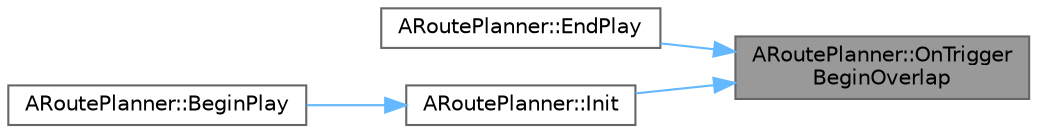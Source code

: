 digraph "ARoutePlanner::OnTriggerBeginOverlap"
{
 // INTERACTIVE_SVG=YES
 // LATEX_PDF_SIZE
  bgcolor="transparent";
  edge [fontname=Helvetica,fontsize=10,labelfontname=Helvetica,labelfontsize=10];
  node [fontname=Helvetica,fontsize=10,shape=box,height=0.2,width=0.4];
  rankdir="RL";
  Node1 [id="Node000001",label="ARoutePlanner::OnTrigger\lBeginOverlap",height=0.2,width=0.4,color="gray40", fillcolor="grey60", style="filled", fontcolor="black",tooltip=" "];
  Node1 -> Node2 [id="edge1_Node000001_Node000002",dir="back",color="steelblue1",style="solid",tooltip=" "];
  Node2 [id="Node000002",label="ARoutePlanner::EndPlay",height=0.2,width=0.4,color="grey40", fillcolor="white", style="filled",URL="$dc/d0f/classARoutePlanner.html#af896beeae97a3f8cc1e0ba5072214737",tooltip=" "];
  Node1 -> Node3 [id="edge2_Node000001_Node000003",dir="back",color="steelblue1",style="solid",tooltip=" "];
  Node3 [id="Node000003",label="ARoutePlanner::Init",height=0.2,width=0.4,color="grey40", fillcolor="white", style="filled",URL="$dc/d0f/classARoutePlanner.html#a26d76fc968a2d28f2c0ef50d3a98c1fc",tooltip=" "];
  Node3 -> Node4 [id="edge3_Node000003_Node000004",dir="back",color="steelblue1",style="solid",tooltip=" "];
  Node4 [id="Node000004",label="ARoutePlanner::BeginPlay",height=0.2,width=0.4,color="grey40", fillcolor="white", style="filled",URL="$dc/d0f/classARoutePlanner.html#a0c5a8636b4116a8e3027d480e55ebf10",tooltip=" "];
}
